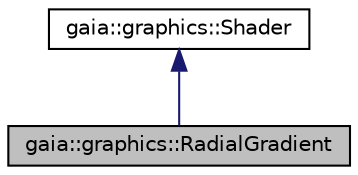 digraph G
{
  edge [fontname="Helvetica",fontsize="10",labelfontname="Helvetica",labelfontsize="10"];
  node [fontname="Helvetica",fontsize="10",shape=record];
  Node1 [label="gaia::graphics::RadialGradient",height=0.2,width=0.4,color="black", fillcolor="grey75", style="filled" fontcolor="black"];
  Node2 -> Node1 [dir=back,color="midnightblue",fontsize="10",style="solid",fontname="Helvetica"];
  Node2 [label="gaia::graphics::Shader",height=0.2,width=0.4,color="black", fillcolor="white", style="filled",URL="$d7/d3c/classgaia_1_1graphics_1_1_shader.html",tooltip="Shader is the based class for objects that return horizontal spans of colors during drawing..."];
}
